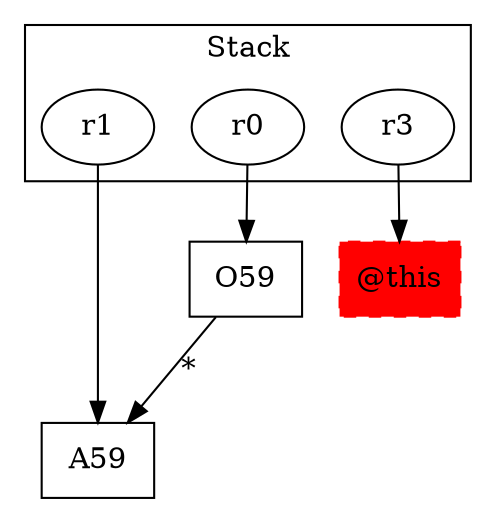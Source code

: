 digraph sample {
  rankDir="LR";
  subgraph cluster_0 {
    label="Stack"
    "r1"; "r0"; "r3"; 
  }
  "r1" -> { A59[shape=box]};
  "r0" -> { O59[shape=box]};
  "r3" -> { "@this"[shape=box]};
  O59 -> A59[label="*", weight="0.2"]
  "@this"[shape=box, style="filled,dashed"];
  "@this"[color="red"];
}
